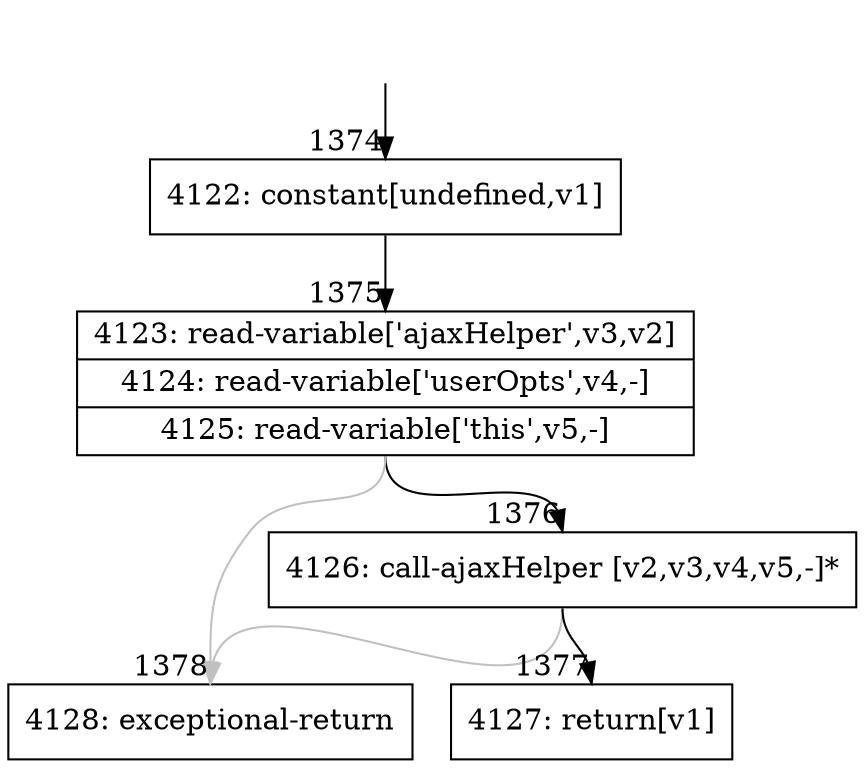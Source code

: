 digraph {
rankdir="TD"
BB_entry110[shape=none,label=""];
BB_entry110 -> BB1374 [tailport=s, headport=n, headlabel="    1374"]
BB1374 [shape=record label="{4122: constant[undefined,v1]}" ] 
BB1374 -> BB1375 [tailport=s, headport=n, headlabel="      1375"]
BB1375 [shape=record label="{4123: read-variable['ajaxHelper',v3,v2]|4124: read-variable['userOpts',v4,-]|4125: read-variable['this',v5,-]}" ] 
BB1375 -> BB1376 [tailport=s, headport=n, headlabel="      1376"]
BB1375 -> BB1378 [tailport=s, headport=n, color=gray, headlabel="      1378"]
BB1376 [shape=record label="{4126: call-ajaxHelper [v2,v3,v4,v5,-]*}" ] 
BB1376 -> BB1377 [tailport=s, headport=n, headlabel="      1377"]
BB1376 -> BB1378 [tailport=s, headport=n, color=gray]
BB1377 [shape=record label="{4127: return[v1]}" ] 
BB1378 [shape=record label="{4128: exceptional-return}" ] 
//#$~ 1170
}
